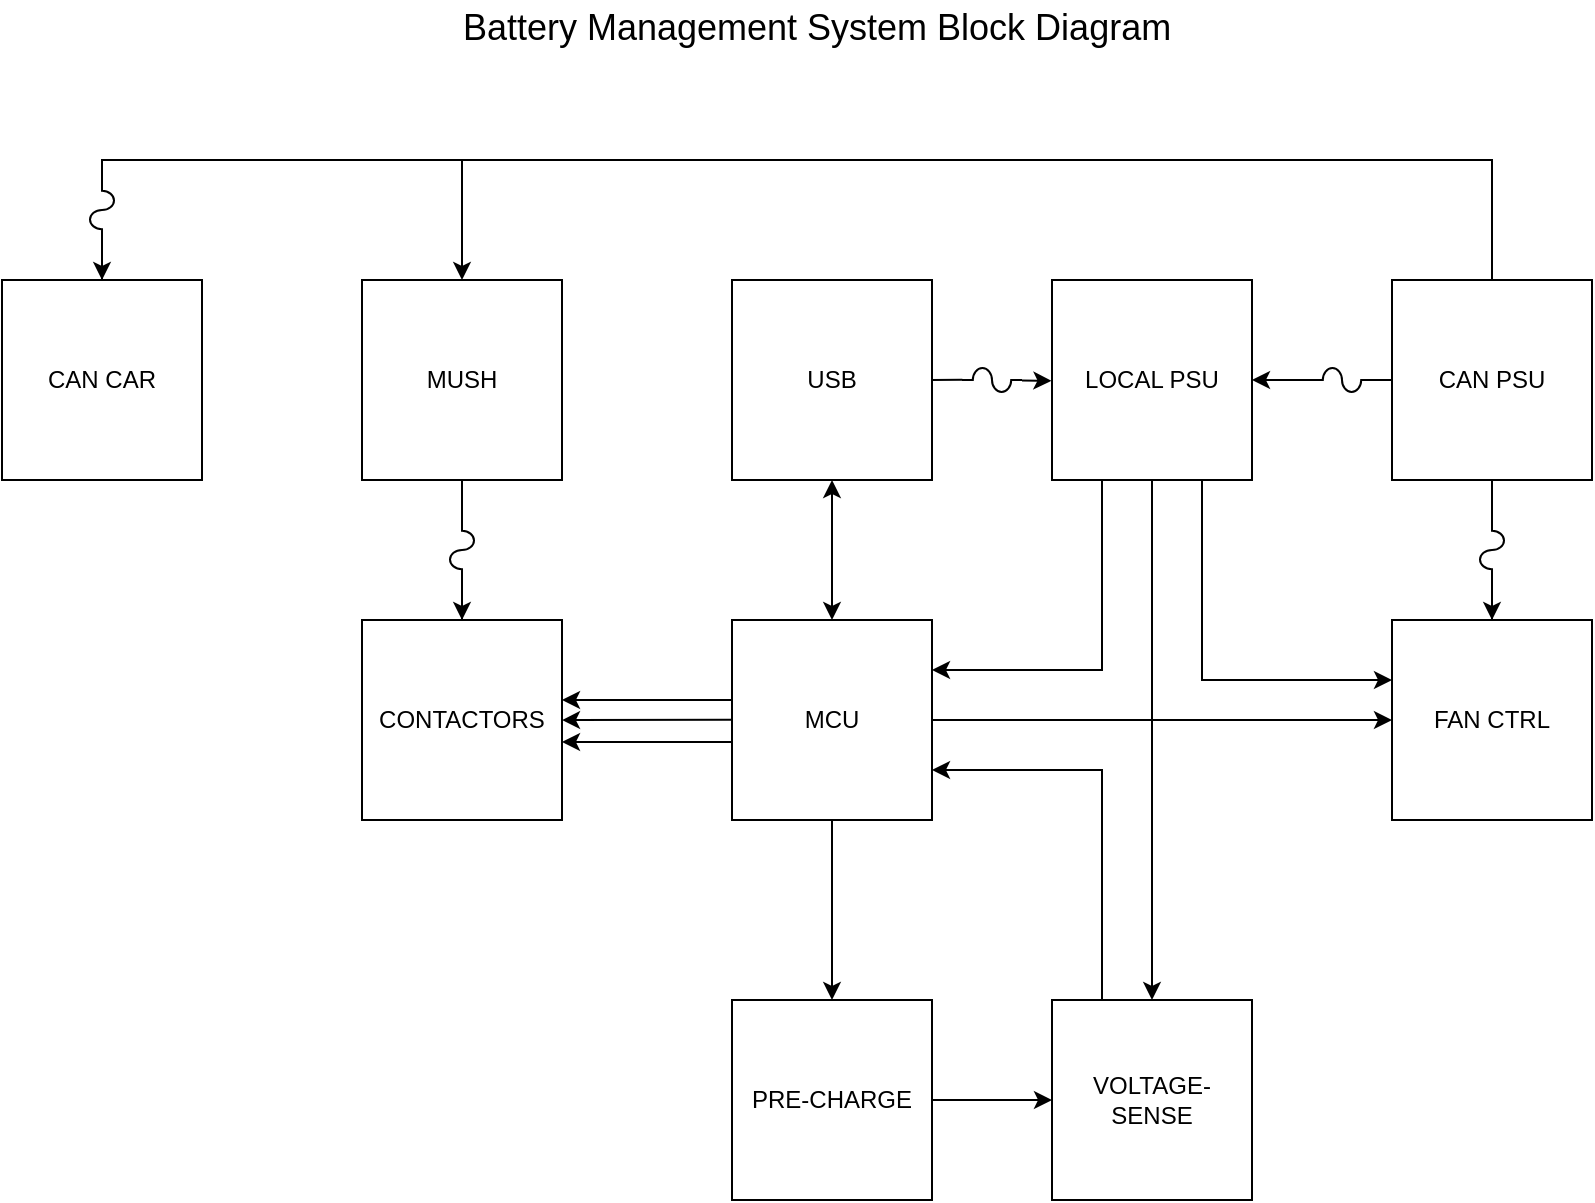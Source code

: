 <mxfile version="12.5.3" type="device"><diagram id="_XTtee0FfJ81XWCZsMnA" name="Page-1"><mxGraphModel dx="1614" dy="325" grid="0" gridSize="10" guides="1" tooltips="1" connect="0" arrows="0" fold="1" page="1" pageScale="1" pageWidth="850" pageHeight="1100" math="0" shadow="0"><root><mxCell id="0"/><mxCell id="1" parent="0"/><mxCell id="zhe1yLXYI29BEOkxr8GZ-1" value="&lt;div&gt;MCU&lt;/div&gt;" style="whiteSpace=wrap;html=1;aspect=fixed;shadow=0;" parent="1" vertex="1"><mxGeometry x="-458" y="349" width="100" height="100" as="geometry"/></mxCell><mxCell id="zhe1yLXYI29BEOkxr8GZ-2" value="FAN CTRL" style="whiteSpace=wrap;html=1;aspect=fixed;shadow=0;" parent="1" vertex="1"><mxGeometry x="-128" y="349" width="100" height="100" as="geometry"/></mxCell><mxCell id="zhe1yLXYI29BEOkxr8GZ-3" value="" style="endArrow=classic;html=1;exitX=1;exitY=0.5;exitDx=0;exitDy=0;entryX=0;entryY=0.5;entryDx=0;entryDy=0;shadow=0;" parent="1" source="zhe1yLXYI29BEOkxr8GZ-1" target="zhe1yLXYI29BEOkxr8GZ-2" edge="1"><mxGeometry width="50" height="50" relative="1" as="geometry"><mxPoint x="-388" y="519" as="sourcePoint"/><mxPoint x="-138" y="389" as="targetPoint"/></mxGeometry></mxCell><mxCell id="zhe1yLXYI29BEOkxr8GZ-4" value="CAN CAR" style="whiteSpace=wrap;html=1;aspect=fixed;shadow=0;" parent="1" vertex="1"><mxGeometry x="-823" y="179" width="100" height="100" as="geometry"/></mxCell><mxCell id="zhe1yLXYI29BEOkxr8GZ-5" value="MUSH" style="whiteSpace=wrap;html=1;aspect=fixed;shadow=0;" parent="1" vertex="1"><mxGeometry x="-643" y="179" width="100" height="100" as="geometry"/></mxCell><mxCell id="zhe1yLXYI29BEOkxr8GZ-6" value="PRE-CHARGE" style="whiteSpace=wrap;html=1;aspect=fixed;shadow=0;" parent="1" vertex="1"><mxGeometry x="-458" y="539" width="100" height="100" as="geometry"/></mxCell><mxCell id="zhe1yLXYI29BEOkxr8GZ-10" value="" style="edgeStyle=orthogonalEdgeStyle;rounded=0;orthogonalLoop=1;jettySize=auto;html=1;shadow=0;" parent="1" source="zhe1yLXYI29BEOkxr8GZ-38" target="zhe1yLXYI29BEOkxr8GZ-2" edge="1"><mxGeometry relative="1" as="geometry"/></mxCell><mxCell id="zhe1yLXYI29BEOkxr8GZ-7" value="CAN PSU" style="whiteSpace=wrap;html=1;aspect=fixed;shadow=0;" parent="1" vertex="1"><mxGeometry x="-128" y="179" width="100" height="100" as="geometry"/></mxCell><mxCell id="zhe1yLXYI29BEOkxr8GZ-8" value="&lt;div&gt;LOCAL PSU&lt;/div&gt;" style="whiteSpace=wrap;html=1;aspect=fixed;shadow=0;" parent="1" vertex="1"><mxGeometry x="-298" y="179" width="100" height="100" as="geometry"/></mxCell><mxCell id="zhe1yLXYI29BEOkxr8GZ-17" value="" style="endArrow=classic;html=1;shadow=0;exitX=0.5;exitY=1;exitDx=0;exitDy=0;entryX=0.5;entryY=0;entryDx=0;entryDy=0;" parent="1" source="zhe1yLXYI29BEOkxr8GZ-1" target="zhe1yLXYI29BEOkxr8GZ-6" edge="1"><mxGeometry width="50" height="50" relative="1" as="geometry"><mxPoint x="-758" y="709" as="sourcePoint"/><mxPoint x="-708" y="659" as="targetPoint"/></mxGeometry></mxCell><mxCell id="zhe1yLXYI29BEOkxr8GZ-19" value="VOLTAGE-SENSE" style="whiteSpace=wrap;html=1;aspect=fixed;shadow=0;" parent="1" vertex="1"><mxGeometry x="-298" y="539" width="100" height="100" as="geometry"/></mxCell><mxCell id="zhe1yLXYI29BEOkxr8GZ-22" value="CONTACTORS" style="whiteSpace=wrap;html=1;aspect=fixed;shadow=0;" parent="1" vertex="1"><mxGeometry x="-643" y="349" width="100" height="100" as="geometry"/></mxCell><mxCell id="zhe1yLXYI29BEOkxr8GZ-26" value="" style="endArrow=classic;html=1;shadow=0;entryX=1;entryY=0.2;entryDx=0;entryDy=0;entryPerimeter=0;exitX=0;exitY=0.2;exitDx=0;exitDy=0;exitPerimeter=0;" parent="1" edge="1"><mxGeometry width="50" height="50" relative="1" as="geometry"><mxPoint x="-458.0" y="410" as="sourcePoint"/><mxPoint x="-543.0" y="410" as="targetPoint"/></mxGeometry></mxCell><mxCell id="zhe1yLXYI29BEOkxr8GZ-27" value="" style="endArrow=classic;html=1;shadow=0;exitX=0;exitY=0.3;exitDx=0;exitDy=0;exitPerimeter=0;entryX=1;entryY=0.3;entryDx=0;entryDy=0;entryPerimeter=0;" parent="1" edge="1"><mxGeometry width="50" height="50" relative="1" as="geometry"><mxPoint x="-458.0" y="389.0" as="sourcePoint"/><mxPoint x="-543.0" y="389.0" as="targetPoint"/></mxGeometry></mxCell><mxCell id="zhe1yLXYI29BEOkxr8GZ-28" value="" style="endArrow=classic;html=1;shadow=0;exitX=-0.005;exitY=0.398;exitDx=0;exitDy=0;exitPerimeter=0;entryX=1;entryY=0.4;entryDx=0;entryDy=0;entryPerimeter=0;" parent="1" edge="1"><mxGeometry width="50" height="50" relative="1" as="geometry"><mxPoint x="-458.5" y="398.86" as="sourcePoint"/><mxPoint x="-543.0" y="399.06" as="targetPoint"/></mxGeometry></mxCell><mxCell id="zhe1yLXYI29BEOkxr8GZ-35" value="" style="endArrow=classic;html=1;shadow=0;entryX=0.5;entryY=0;entryDx=0;entryDy=0;exitX=0.5;exitY=0;exitDx=0;exitDy=0;rounded=0;" parent="1" source="zhe1yLXYI29BEOkxr8GZ-7" target="zhe1yLXYI29BEOkxr8GZ-5" edge="1"><mxGeometry width="50" height="50" relative="1" as="geometry"><mxPoint x="-178" y="119" as="sourcePoint"/><mxPoint x="-538" y="59" as="targetPoint"/><Array as="points"><mxPoint x="-78" y="119"/><mxPoint x="-593" y="119"/></Array></mxGeometry></mxCell><mxCell id="zhe1yLXYI29BEOkxr8GZ-38" value="" style="pointerEvents=1;verticalLabelPosition=bottom;shadow=0;dashed=0;align=center;html=1;verticalAlign=top;shape=mxgraph.electrical.miscellaneous.fuse_4;direction=south;" parent="1" vertex="1"><mxGeometry x="-84" y="299" width="12" height="30" as="geometry"/></mxCell><mxCell id="zhe1yLXYI29BEOkxr8GZ-40" value="" style="endArrow=none;html=1;shadow=0;entryX=0.5;entryY=1;entryDx=0;entryDy=0;exitX=0;exitY=0.5;exitDx=0;exitDy=0;exitPerimeter=0;" parent="1" source="zhe1yLXYI29BEOkxr8GZ-38" target="zhe1yLXYI29BEOkxr8GZ-7" edge="1"><mxGeometry width="50" height="50" relative="1" as="geometry"><mxPoint x="-78" y="290" as="sourcePoint"/><mxPoint x="-28" y="240" as="targetPoint"/></mxGeometry></mxCell><mxCell id="zhe1yLXYI29BEOkxr8GZ-45" value="" style="edgeStyle=orthogonalEdgeStyle;rounded=0;orthogonalLoop=1;jettySize=auto;html=1;shadow=0;" parent="1" source="zhe1yLXYI29BEOkxr8GZ-42" target="zhe1yLXYI29BEOkxr8GZ-8" edge="1"><mxGeometry relative="1" as="geometry"/></mxCell><mxCell id="zhe1yLXYI29BEOkxr8GZ-42" value="" style="pointerEvents=1;verticalLabelPosition=bottom;shadow=0;dashed=0;align=center;html=1;verticalAlign=top;shape=mxgraph.electrical.miscellaneous.fuse_4;direction=west;" parent="1" vertex="1"><mxGeometry x="-168" y="223" width="30" height="12" as="geometry"/></mxCell><mxCell id="zhe1yLXYI29BEOkxr8GZ-47" value="" style="endArrow=none;html=1;shadow=0;exitX=0;exitY=0.5;exitDx=0;exitDy=0;exitPerimeter=0;entryX=0;entryY=0.5;entryDx=0;entryDy=0;" parent="1" source="zhe1yLXYI29BEOkxr8GZ-42" target="zhe1yLXYI29BEOkxr8GZ-7" edge="1"><mxGeometry width="50" height="50" relative="1" as="geometry"><mxPoint x="-227" y="212" as="sourcePoint"/><mxPoint x="-177" y="162" as="targetPoint"/></mxGeometry></mxCell><mxCell id="zhe1yLXYI29BEOkxr8GZ-49" value="" style="edgeStyle=orthogonalEdgeStyle;rounded=0;orthogonalLoop=1;jettySize=auto;html=1;shadow=0;" parent="1" source="zhe1yLXYI29BEOkxr8GZ-48" target="zhe1yLXYI29BEOkxr8GZ-4" edge="1"><mxGeometry relative="1" as="geometry"/></mxCell><mxCell id="zhe1yLXYI29BEOkxr8GZ-48" value="" style="pointerEvents=1;verticalLabelPosition=bottom;shadow=0;dashed=0;align=center;html=1;verticalAlign=top;shape=mxgraph.electrical.miscellaneous.fuse_4;direction=north;" parent="1" vertex="1"><mxGeometry x="-779" y="129" width="12" height="30" as="geometry"/></mxCell><mxCell id="zhe1yLXYI29BEOkxr8GZ-50" value="" style="endArrow=none;html=1;shadow=0;exitX=1;exitY=0.5;exitDx=0;exitDy=0;exitPerimeter=0;rounded=0;" parent="1" source="zhe1yLXYI29BEOkxr8GZ-48" edge="1"><mxGeometry width="50" height="50" relative="1" as="geometry"><mxPoint x="-767" y="139" as="sourcePoint"/><mxPoint x="-593" y="119" as="targetPoint"/><Array as="points"><mxPoint x="-773" y="119"/></Array></mxGeometry></mxCell><mxCell id="zhe1yLXYI29BEOkxr8GZ-53" value="" style="edgeStyle=orthogonalEdgeStyle;rounded=0;orthogonalLoop=1;jettySize=auto;html=1;shadow=0;" parent="1" source="zhe1yLXYI29BEOkxr8GZ-51" target="zhe1yLXYI29BEOkxr8GZ-22" edge="1"><mxGeometry relative="1" as="geometry"/></mxCell><mxCell id="zhe1yLXYI29BEOkxr8GZ-51" value="" style="pointerEvents=1;verticalLabelPosition=bottom;shadow=0;dashed=0;align=center;html=1;verticalAlign=top;shape=mxgraph.electrical.miscellaneous.fuse_4;direction=north;" parent="1" vertex="1"><mxGeometry x="-599" y="299" width="12" height="30" as="geometry"/></mxCell><mxCell id="zhe1yLXYI29BEOkxr8GZ-54" value="" style="endArrow=none;html=1;shadow=0;exitX=1;exitY=0.5;exitDx=0;exitDy=0;exitPerimeter=0;entryX=0.5;entryY=1;entryDx=0;entryDy=0;" parent="1" source="zhe1yLXYI29BEOkxr8GZ-51" target="zhe1yLXYI29BEOkxr8GZ-5" edge="1"><mxGeometry width="50" height="50" relative="1" as="geometry"><mxPoint x="-523" y="330.5" as="sourcePoint"/><mxPoint x="-473" y="280.5" as="targetPoint"/></mxGeometry></mxCell><mxCell id="zhe1yLXYI29BEOkxr8GZ-55" value="USB" style="whiteSpace=wrap;html=1;aspect=fixed;shadow=0;" parent="1" vertex="1"><mxGeometry x="-458" y="179" width="100" height="100" as="geometry"/></mxCell><mxCell id="zhe1yLXYI29BEOkxr8GZ-61" value="" style="endArrow=classic;startArrow=classic;html=1;shadow=0;entryX=0.5;entryY=1;entryDx=0;entryDy=0;exitX=0.5;exitY=0;exitDx=0;exitDy=0;" parent="1" source="zhe1yLXYI29BEOkxr8GZ-1" target="zhe1yLXYI29BEOkxr8GZ-55" edge="1"><mxGeometry width="50" height="50" relative="1" as="geometry"><mxPoint x="-428" y="341.67" as="sourcePoint"/><mxPoint x="-378" y="291.67" as="targetPoint"/></mxGeometry></mxCell><mxCell id="zhe1yLXYI29BEOkxr8GZ-62" value="" style="endArrow=classic;html=1;shadow=0;exitX=0.25;exitY=1;exitDx=0;exitDy=0;entryX=1;entryY=0.25;entryDx=0;entryDy=0;rounded=0;" parent="1" source="zhe1yLXYI29BEOkxr8GZ-8" target="zhe1yLXYI29BEOkxr8GZ-1" edge="1"><mxGeometry width="50" height="50" relative="1" as="geometry"><mxPoint x="-288" y="373" as="sourcePoint"/><mxPoint x="-248" y="369" as="targetPoint"/><Array as="points"><mxPoint x="-273" y="374"/></Array></mxGeometry></mxCell><mxCell id="zhe1yLXYI29BEOkxr8GZ-63" value="" style="endArrow=classic;html=1;shadow=0;exitX=1;exitY=0.5;exitDx=0;exitDy=0;entryX=0;entryY=0.5;entryDx=0;entryDy=0;" parent="1" source="zhe1yLXYI29BEOkxr8GZ-6" target="zhe1yLXYI29BEOkxr8GZ-19" edge="1"><mxGeometry width="50" height="50" relative="1" as="geometry"><mxPoint x="-283" y="499" as="sourcePoint"/><mxPoint x="-298" y="479" as="targetPoint"/></mxGeometry></mxCell><mxCell id="zhe1yLXYI29BEOkxr8GZ-64" value="" style="endArrow=classic;html=1;shadow=0;exitX=0.25;exitY=0;exitDx=0;exitDy=0;rounded=0;entryX=1;entryY=0.75;entryDx=0;entryDy=0;" parent="1" source="zhe1yLXYI29BEOkxr8GZ-19" target="zhe1yLXYI29BEOkxr8GZ-1" edge="1"><mxGeometry width="50" height="50" relative="1" as="geometry"><mxPoint x="-288" y="509" as="sourcePoint"/><mxPoint x="-356" y="429" as="targetPoint"/><Array as="points"><mxPoint x="-273" y="424"/></Array></mxGeometry></mxCell><mxCell id="zhe1yLXYI29BEOkxr8GZ-65" value="" style="endArrow=classic;html=1;shadow=0;exitX=0.5;exitY=1;exitDx=0;exitDy=0;entryX=0.5;entryY=0;entryDx=0;entryDy=0;" parent="1" source="zhe1yLXYI29BEOkxr8GZ-8" target="zhe1yLXYI29BEOkxr8GZ-19" edge="1"><mxGeometry width="50" height="50" relative="1" as="geometry"><mxPoint x="-122" y="559" as="sourcePoint"/><mxPoint x="-72" y="509" as="targetPoint"/></mxGeometry></mxCell><mxCell id="zhe1yLXYI29BEOkxr8GZ-66" value="" style="endArrow=classic;html=1;shadow=0;exitX=0.75;exitY=1;exitDx=0;exitDy=0;rounded=0;entryX=0;entryY=0.3;entryDx=0;entryDy=0;entryPerimeter=0;" parent="1" source="zhe1yLXYI29BEOkxr8GZ-8" target="zhe1yLXYI29BEOkxr8GZ-2" edge="1"><mxGeometry width="50" height="50" relative="1" as="geometry"><mxPoint x="-218" y="355" as="sourcePoint"/><mxPoint x="-138" y="379" as="targetPoint"/><Array as="points"><mxPoint x="-223" y="379"/></Array></mxGeometry></mxCell><mxCell id="dwp_rmp-Kg_AkrUdCeN3-4" value="Battery Management System Block Diagram" style="text;html=1;align=center;verticalAlign=middle;resizable=0;points=[];;autosize=1;fontSize=18;fontStyle=0;labelPosition=center;verticalLabelPosition=middle;shadow=0;direction=west;fontFamily=Helvetica;" parent="1" vertex="1"><mxGeometry x="-597" y="40" width="361" height="26" as="geometry"/></mxCell><mxCell id="KapZPDdiB417PiSxK_IM-1" value="" style="pointerEvents=1;verticalLabelPosition=bottom;shadow=0;dashed=0;align=center;html=1;verticalAlign=top;shape=mxgraph.electrical.miscellaneous.fuse_4;direction=west;" vertex="1" parent="1"><mxGeometry x="-343" y="223" width="30" height="12" as="geometry"/></mxCell><mxCell id="KapZPDdiB417PiSxK_IM-2" value="" style="endArrow=none;html=1;exitX=0.994;exitY=0.506;exitDx=0;exitDy=0;exitPerimeter=0;" edge="1" parent="1" source="KapZPDdiB417PiSxK_IM-1" target="zhe1yLXYI29BEOkxr8GZ-55"><mxGeometry width="50" height="50" relative="1" as="geometry"><mxPoint x="-347" y="217" as="sourcePoint"/><mxPoint x="-354" y="217" as="targetPoint"/></mxGeometry></mxCell><mxCell id="KapZPDdiB417PiSxK_IM-3" value="" style="endArrow=classic;html=1;entryX=-0.003;entryY=0.504;entryDx=0;entryDy=0;entryPerimeter=0;" edge="1" parent="1" source="KapZPDdiB417PiSxK_IM-1" target="zhe1yLXYI29BEOkxr8GZ-8"><mxGeometry width="50" height="50" relative="1" as="geometry"><mxPoint x="-313" y="228.85" as="sourcePoint"/><mxPoint x="-299" y="229.14" as="targetPoint"/></mxGeometry></mxCell></root></mxGraphModel></diagram></mxfile>